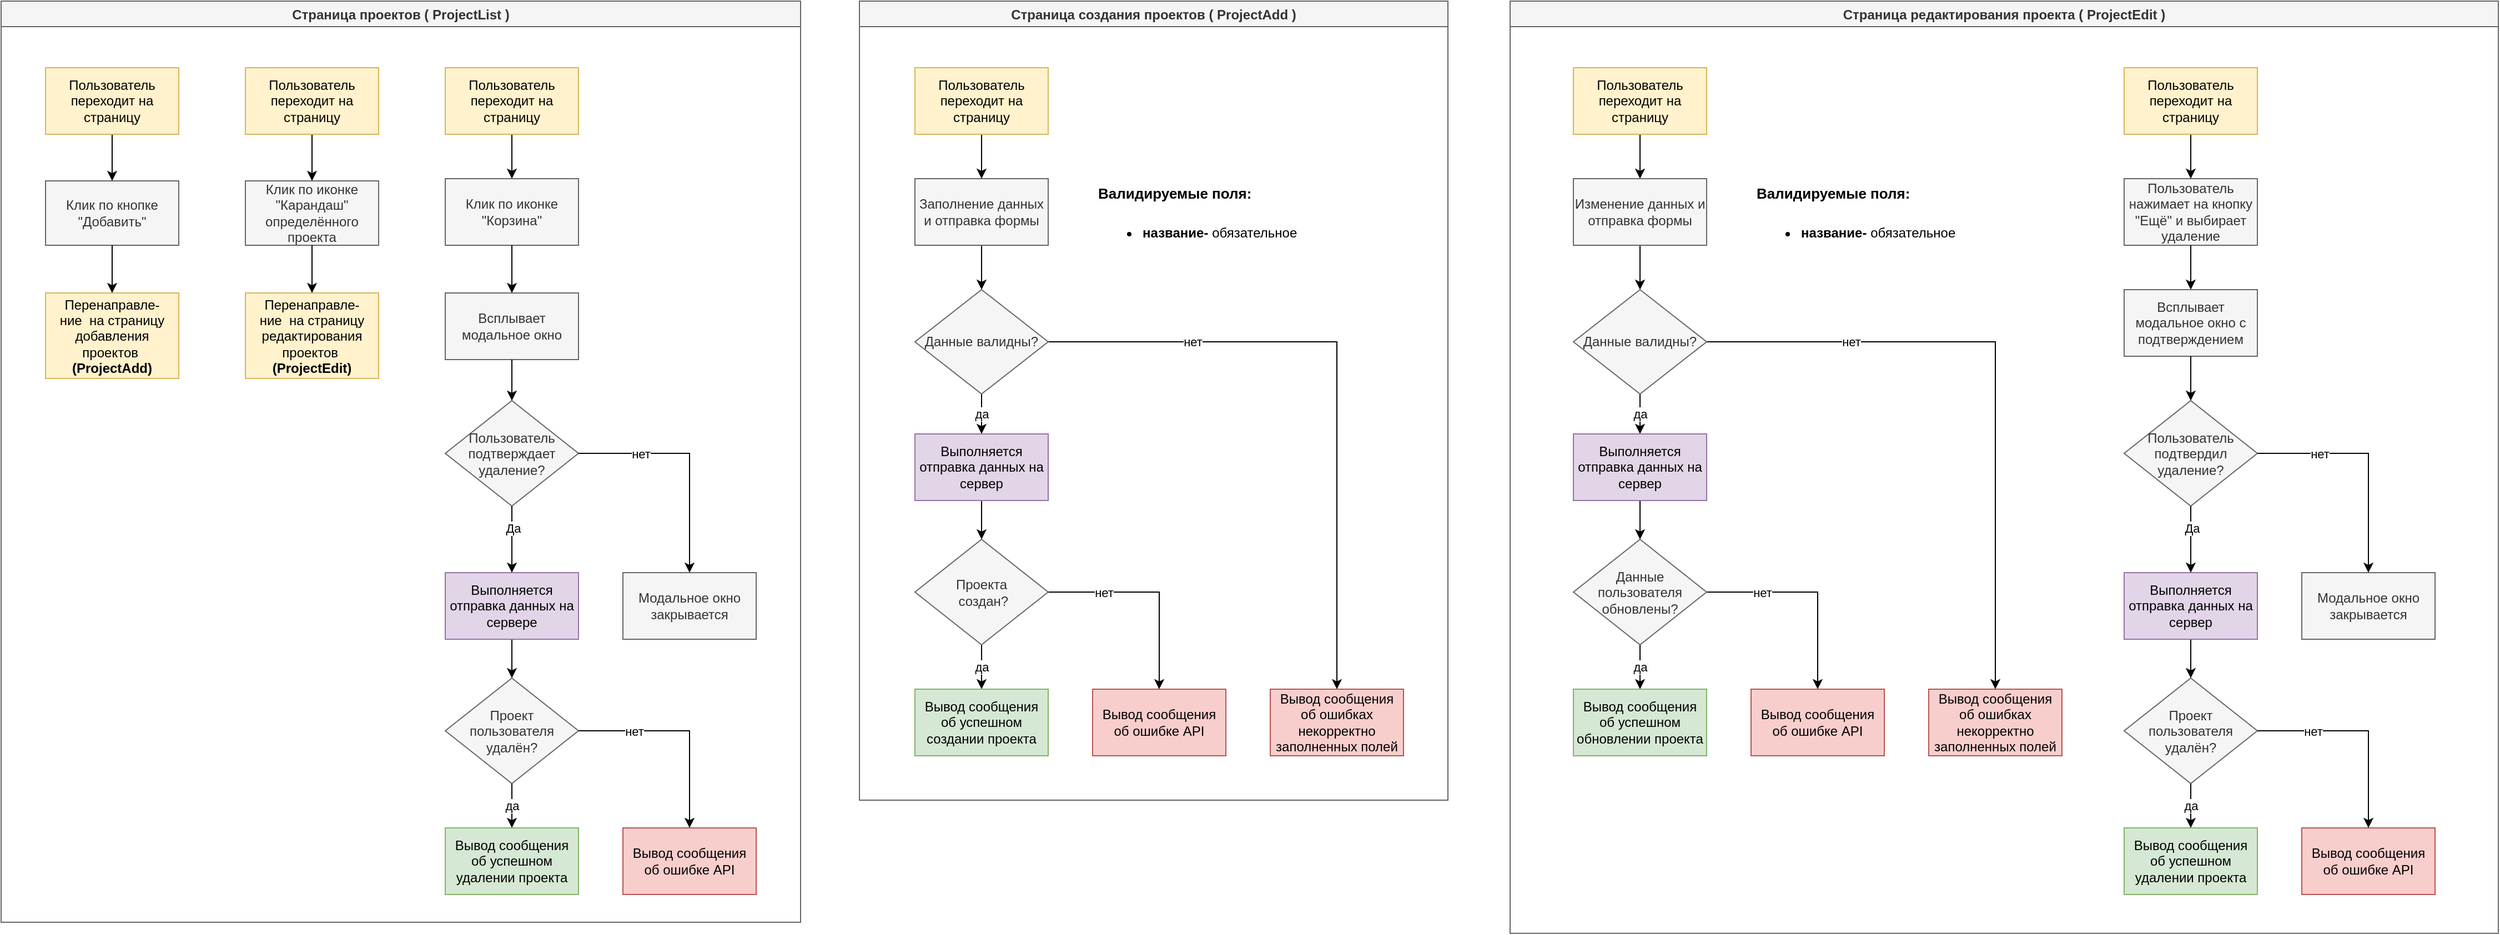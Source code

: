 <mxfile version="14.8.6" type="device"><diagram id="wqQo4bmxNGxBKNHlZBuN" name="Page-1"><mxGraphModel dx="1249" dy="-75" grid="1" gridSize="10" guides="1" tooltips="1" connect="1" arrows="1" fold="1" page="1" pageScale="1" pageWidth="827" pageHeight="1169" math="0" shadow="0"><root><mxCell id="0"/><mxCell id="1" parent="0"/><mxCell id="54tLmOtNqW3PX0irC-Iz-1" value="Страница проектов ( ProjectList )" style="swimlane;fillColor=#f5f5f5;strokeColor=#666666;fontStyle=1;fontColor=#333333;" vertex="1" parent="1"><mxGeometry x="881" y="1200" width="720" height="830" as="geometry"/></mxCell><mxCell id="54tLmOtNqW3PX0irC-Iz-2" value="Клик по иконке &quot;Корзина&quot;" style="rounded=0;whiteSpace=wrap;html=1;fillColor=#f5f5f5;strokeColor=#666666;fontColor=#333333;" vertex="1" parent="54tLmOtNqW3PX0irC-Iz-1"><mxGeometry x="400" y="160" width="120" height="60" as="geometry"/></mxCell><mxCell id="54tLmOtNqW3PX0irC-Iz-3" value="Проект пользователя удалён?" style="rhombus;whiteSpace=wrap;html=1;rounded=0;strokeColor=#666666;fillColor=#f5f5f5;direction=south;fontColor=#333333;" vertex="1" parent="54tLmOtNqW3PX0irC-Iz-1"><mxGeometry x="400" y="610" width="120" height="95" as="geometry"/></mxCell><mxCell id="54tLmOtNqW3PX0irC-Iz-4" value="Вывод сообщения об ошибке API" style="whiteSpace=wrap;html=1;rounded=0;strokeColor=#b85450;fillColor=#f8cecc;" vertex="1" parent="54tLmOtNqW3PX0irC-Iz-1"><mxGeometry x="560" y="745" width="120" height="60" as="geometry"/></mxCell><mxCell id="54tLmOtNqW3PX0irC-Iz-5" value="нет" style="edgeStyle=orthogonalEdgeStyle;rounded=0;orthogonalLoop=1;jettySize=auto;html=1;exitX=0.5;exitY=0;exitDx=0;exitDy=0;entryX=0.5;entryY=0;entryDx=0;entryDy=0;" edge="1" parent="54tLmOtNqW3PX0irC-Iz-1" source="54tLmOtNqW3PX0irC-Iz-3" target="54tLmOtNqW3PX0irC-Iz-4"><mxGeometry x="-0.467" relative="1" as="geometry"><mxPoint as="offset"/></mxGeometry></mxCell><mxCell id="54tLmOtNqW3PX0irC-Iz-6" value="Вывод сообщения об успешном удалении проекта" style="rounded=0;whiteSpace=wrap;html=1;fillColor=#d5e8d4;strokeColor=#82b366;" vertex="1" parent="54tLmOtNqW3PX0irC-Iz-1"><mxGeometry x="400" y="745" width="120" height="60" as="geometry"/></mxCell><mxCell id="54tLmOtNqW3PX0irC-Iz-7" value="да" style="edgeStyle=orthogonalEdgeStyle;rounded=0;orthogonalLoop=1;jettySize=auto;html=1;exitX=1;exitY=0.5;exitDx=0;exitDy=0;entryX=0.5;entryY=0;entryDx=0;entryDy=0;" edge="1" parent="54tLmOtNqW3PX0irC-Iz-1" source="54tLmOtNqW3PX0irC-Iz-3" target="54tLmOtNqW3PX0irC-Iz-6"><mxGeometry relative="1" as="geometry"/></mxCell><mxCell id="54tLmOtNqW3PX0irC-Iz-8" style="edgeStyle=orthogonalEdgeStyle;rounded=0;orthogonalLoop=1;jettySize=auto;html=1;exitX=0.5;exitY=1;exitDx=0;exitDy=0;entryX=0.5;entryY=0;entryDx=0;entryDy=0;" edge="1" parent="54tLmOtNqW3PX0irC-Iz-1" source="54tLmOtNqW3PX0irC-Iz-9" target="54tLmOtNqW3PX0irC-Iz-2"><mxGeometry relative="1" as="geometry"/></mxCell><mxCell id="54tLmOtNqW3PX0irC-Iz-9" value="Пользователь переходит на страницу" style="whiteSpace=wrap;html=1;rounded=0;strokeColor=#d6b656;fillColor=#fff2cc;" vertex="1" parent="54tLmOtNqW3PX0irC-Iz-1"><mxGeometry x="400" y="60" width="120" height="60" as="geometry"/></mxCell><mxCell id="54tLmOtNqW3PX0irC-Iz-10" style="edgeStyle=orthogonalEdgeStyle;rounded=0;orthogonalLoop=1;jettySize=auto;html=1;entryX=0;entryY=0.5;entryDx=0;entryDy=0;" edge="1" parent="54tLmOtNqW3PX0irC-Iz-1" source="54tLmOtNqW3PX0irC-Iz-11" target="54tLmOtNqW3PX0irC-Iz-3"><mxGeometry relative="1" as="geometry"/></mxCell><mxCell id="54tLmOtNqW3PX0irC-Iz-11" value="Выполняется отправка данных на сервере" style="rounded=0;whiteSpace=wrap;html=1;fillColor=#e1d5e7;strokeColor=#9673a6;" vertex="1" parent="54tLmOtNqW3PX0irC-Iz-1"><mxGeometry x="400" y="515" width="120" height="60" as="geometry"/></mxCell><mxCell id="54tLmOtNqW3PX0irC-Iz-12" style="edgeStyle=orthogonalEdgeStyle;rounded=0;orthogonalLoop=1;jettySize=auto;html=1;exitX=0.5;exitY=1;exitDx=0;exitDy=0;entryX=0.5;entryY=0;entryDx=0;entryDy=0;" edge="1" parent="54tLmOtNqW3PX0irC-Iz-1" source="54tLmOtNqW3PX0irC-Iz-2" target="54tLmOtNqW3PX0irC-Iz-28"><mxGeometry relative="1" as="geometry"><mxPoint x="-480" y="-940" as="targetPoint"/></mxGeometry></mxCell><mxCell id="54tLmOtNqW3PX0irC-Iz-13" value="Пользователь подтверждает удаление?" style="rhombus;whiteSpace=wrap;html=1;rounded=0;strokeColor=#666666;fillColor=#f5f5f5;direction=south;fontColor=#333333;" vertex="1" parent="54tLmOtNqW3PX0irC-Iz-1"><mxGeometry x="400" y="360" width="120" height="95" as="geometry"/></mxCell><mxCell id="54tLmOtNqW3PX0irC-Iz-14" value="" style="endArrow=classic;html=1;exitX=1;exitY=0.5;exitDx=0;exitDy=0;entryX=0.5;entryY=0;entryDx=0;entryDy=0;" edge="1" parent="54tLmOtNqW3PX0irC-Iz-1" source="54tLmOtNqW3PX0irC-Iz-13" target="54tLmOtNqW3PX0irC-Iz-11"><mxGeometry width="50" height="50" relative="1" as="geometry"><mxPoint x="430" y="545" as="sourcePoint"/><mxPoint x="530" y="485" as="targetPoint"/><Array as="points"><mxPoint x="460" y="485"/></Array></mxGeometry></mxCell><mxCell id="54tLmOtNqW3PX0irC-Iz-15" value="Да" style="edgeLabel;html=1;align=center;verticalAlign=middle;resizable=0;points=[];" vertex="1" connectable="0" parent="54tLmOtNqW3PX0irC-Iz-14"><mxGeometry x="-0.333" y="1" relative="1" as="geometry"><mxPoint as="offset"/></mxGeometry></mxCell><mxCell id="54tLmOtNqW3PX0irC-Iz-16" value="Модальное окно закрывается" style="whiteSpace=wrap;html=1;rounded=0;strokeColor=#666666;fillColor=#f5f5f5;fontColor=#333333;" vertex="1" parent="54tLmOtNqW3PX0irC-Iz-1"><mxGeometry x="560" y="515" width="120" height="60" as="geometry"/></mxCell><mxCell id="54tLmOtNqW3PX0irC-Iz-17" value="нет" style="edgeStyle=orthogonalEdgeStyle;rounded=0;orthogonalLoop=1;jettySize=auto;html=1;exitX=0.5;exitY=0;exitDx=0;exitDy=0;entryX=0.5;entryY=0;entryDx=0;entryDy=0;" edge="1" parent="54tLmOtNqW3PX0irC-Iz-1" source="54tLmOtNqW3PX0irC-Iz-13" target="54tLmOtNqW3PX0irC-Iz-16"><mxGeometry x="-0.467" relative="1" as="geometry"><mxPoint as="offset"/><mxPoint x="530" y="415" as="sourcePoint"/><mxPoint x="630" y="502.5" as="targetPoint"/></mxGeometry></mxCell><mxCell id="54tLmOtNqW3PX0irC-Iz-18" value="Клик по кнопке &quot;Добавить&quot;" style="rounded=0;whiteSpace=wrap;html=1;fillColor=#f5f5f5;strokeColor=#666666;fontColor=#333333;" vertex="1" parent="54tLmOtNqW3PX0irC-Iz-1"><mxGeometry x="40" y="162" width="120" height="58" as="geometry"/></mxCell><mxCell id="54tLmOtNqW3PX0irC-Iz-19" style="edgeStyle=orthogonalEdgeStyle;rounded=0;orthogonalLoop=1;jettySize=auto;html=1;entryX=0.5;entryY=0;entryDx=0;entryDy=0;" edge="1" parent="54tLmOtNqW3PX0irC-Iz-1" source="54tLmOtNqW3PX0irC-Iz-20" target="54tLmOtNqW3PX0irC-Iz-18"><mxGeometry relative="1" as="geometry"/></mxCell><mxCell id="54tLmOtNqW3PX0irC-Iz-20" value="Пользователь переходит на страницу" style="whiteSpace=wrap;html=1;rounded=0;strokeColor=#d6b656;fillColor=#fff2cc;" vertex="1" parent="54tLmOtNqW3PX0irC-Iz-1"><mxGeometry x="40" y="60" width="120" height="60" as="geometry"/></mxCell><mxCell id="54tLmOtNqW3PX0irC-Iz-21" value="Перенаправле-ние&amp;nbsp;&amp;nbsp;на страницу добавления проектов&amp;nbsp;&lt;br&gt;&lt;b&gt;(ProjectAdd)&lt;/b&gt;" style="whiteSpace=wrap;html=1;rounded=0;strokeColor=#d6b656;fillColor=#fff2cc;" vertex="1" parent="54tLmOtNqW3PX0irC-Iz-1"><mxGeometry x="40" y="263" width="120" height="77" as="geometry"/></mxCell><mxCell id="54tLmOtNqW3PX0irC-Iz-22" style="edgeStyle=orthogonalEdgeStyle;rounded=0;orthogonalLoop=1;jettySize=auto;html=1;exitX=0.5;exitY=1;exitDx=0;exitDy=0;entryX=0.5;entryY=0;entryDx=0;entryDy=0;" edge="1" parent="54tLmOtNqW3PX0irC-Iz-1" source="54tLmOtNqW3PX0irC-Iz-18" target="54tLmOtNqW3PX0irC-Iz-21"><mxGeometry relative="1" as="geometry"><mxPoint x="100.0" y="220" as="sourcePoint"/></mxGeometry></mxCell><mxCell id="54tLmOtNqW3PX0irC-Iz-23" value="Клик по иконке &quot;Карандаш&quot; определённого проекта" style="rounded=0;whiteSpace=wrap;html=1;fillColor=#f5f5f5;strokeColor=#666666;fontColor=#333333;" vertex="1" parent="54tLmOtNqW3PX0irC-Iz-1"><mxGeometry x="220" y="162" width="120" height="58" as="geometry"/></mxCell><mxCell id="54tLmOtNqW3PX0irC-Iz-24" style="edgeStyle=orthogonalEdgeStyle;rounded=0;orthogonalLoop=1;jettySize=auto;html=1;entryX=0.5;entryY=0;entryDx=0;entryDy=0;" edge="1" parent="54tLmOtNqW3PX0irC-Iz-1" source="54tLmOtNqW3PX0irC-Iz-25" target="54tLmOtNqW3PX0irC-Iz-23"><mxGeometry relative="1" as="geometry"/></mxCell><mxCell id="54tLmOtNqW3PX0irC-Iz-25" value="Пользователь переходит на страницу" style="whiteSpace=wrap;html=1;rounded=0;strokeColor=#d6b656;fillColor=#fff2cc;" vertex="1" parent="54tLmOtNqW3PX0irC-Iz-1"><mxGeometry x="220" y="60" width="120" height="60" as="geometry"/></mxCell><mxCell id="54tLmOtNqW3PX0irC-Iz-26" value="Перенаправле-ние&amp;nbsp;&amp;nbsp;на страницу редактирования проектов&amp;nbsp;&lt;br&gt;&lt;b&gt;(ProjectEdit)&lt;/b&gt;" style="whiteSpace=wrap;html=1;rounded=0;strokeColor=#d6b656;fillColor=#fff2cc;" vertex="1" parent="54tLmOtNqW3PX0irC-Iz-1"><mxGeometry x="220" y="263" width="120" height="77" as="geometry"/></mxCell><mxCell id="54tLmOtNqW3PX0irC-Iz-27" style="edgeStyle=orthogonalEdgeStyle;rounded=0;orthogonalLoop=1;jettySize=auto;html=1;exitX=0.5;exitY=1;exitDx=0;exitDy=0;entryX=0.5;entryY=0;entryDx=0;entryDy=0;" edge="1" parent="54tLmOtNqW3PX0irC-Iz-1" source="54tLmOtNqW3PX0irC-Iz-23" target="54tLmOtNqW3PX0irC-Iz-26"><mxGeometry relative="1" as="geometry"><mxPoint x="-570.0" y="-980" as="sourcePoint"/></mxGeometry></mxCell><mxCell id="54tLmOtNqW3PX0irC-Iz-28" value="Всплывает модальное окно" style="rounded=0;whiteSpace=wrap;html=1;fillColor=#f5f5f5;strokeColor=#666666;fontColor=#333333;" vertex="1" parent="54tLmOtNqW3PX0irC-Iz-1"><mxGeometry x="400" y="263" width="120" height="60" as="geometry"/></mxCell><mxCell id="54tLmOtNqW3PX0irC-Iz-29" value="" style="endArrow=classic;html=1;exitX=0.5;exitY=1;exitDx=0;exitDy=0;entryX=0;entryY=0.5;entryDx=0;entryDy=0;" edge="1" parent="54tLmOtNqW3PX0irC-Iz-1" source="54tLmOtNqW3PX0irC-Iz-28" target="54tLmOtNqW3PX0irC-Iz-13"><mxGeometry width="50" height="50" relative="1" as="geometry"><mxPoint x="459" y="380" as="sourcePoint"/><mxPoint x="509" y="330" as="targetPoint"/></mxGeometry></mxCell><mxCell id="54tLmOtNqW3PX0irC-Iz-30" value="Страница создания проектов ( ProjectAdd )" style="swimlane;fillColor=#f5f5f5;strokeColor=#666666;fontStyle=1;fontColor=#333333;startSize=23;" vertex="1" parent="1"><mxGeometry x="1654" y="1200" width="530" height="720" as="geometry"/></mxCell><mxCell id="54tLmOtNqW3PX0irC-Iz-31" style="edgeStyle=orthogonalEdgeStyle;rounded=0;orthogonalLoop=1;jettySize=auto;html=1;exitX=0.5;exitY=1;exitDx=0;exitDy=0;entryX=0.5;entryY=0;entryDx=0;entryDy=0;" edge="1" parent="54tLmOtNqW3PX0irC-Iz-30" source="54tLmOtNqW3PX0irC-Iz-32" target="54tLmOtNqW3PX0irC-Iz-44"><mxGeometry relative="1" as="geometry"><mxPoint x="110" y="260" as="targetPoint"/></mxGeometry></mxCell><mxCell id="54tLmOtNqW3PX0irC-Iz-32" value="Заполнение данных и отправка формы" style="rounded=0;whiteSpace=wrap;html=1;fillColor=#f5f5f5;strokeColor=#666666;fontColor=#333333;" vertex="1" parent="54tLmOtNqW3PX0irC-Iz-30"><mxGeometry x="50" y="160" width="120" height="60" as="geometry"/></mxCell><mxCell id="54tLmOtNqW3PX0irC-Iz-33" value="да" style="edgeStyle=orthogonalEdgeStyle;rounded=0;orthogonalLoop=1;jettySize=auto;html=1;exitX=1;exitY=0.5;exitDx=0;exitDy=0;entryX=0.5;entryY=0;entryDx=0;entryDy=0;" edge="1" parent="54tLmOtNqW3PX0irC-Iz-30" source="54tLmOtNqW3PX0irC-Iz-35" target="54tLmOtNqW3PX0irC-Iz-39"><mxGeometry relative="1" as="geometry"/></mxCell><mxCell id="54tLmOtNqW3PX0irC-Iz-34" value="нет" style="edgeStyle=orthogonalEdgeStyle;rounded=0;orthogonalLoop=1;jettySize=auto;html=1;exitX=0.5;exitY=0;exitDx=0;exitDy=0;entryX=0.5;entryY=0;entryDx=0;entryDy=0;" edge="1" parent="54tLmOtNqW3PX0irC-Iz-30" source="54tLmOtNqW3PX0irC-Iz-35" target="54tLmOtNqW3PX0irC-Iz-38"><mxGeometry x="-0.467" relative="1" as="geometry"><mxPoint as="offset"/></mxGeometry></mxCell><mxCell id="54tLmOtNqW3PX0irC-Iz-35" value="Проекта&lt;br&gt;&amp;nbsp;создан?" style="rhombus;whiteSpace=wrap;html=1;rounded=0;strokeColor=#666666;fillColor=#f5f5f5;direction=south;fontColor=#333333;" vertex="1" parent="54tLmOtNqW3PX0irC-Iz-30"><mxGeometry x="50" y="485" width="120" height="95" as="geometry"/></mxCell><mxCell id="54tLmOtNqW3PX0irC-Iz-36" value="Вывод сообщения об ошибках некорректно заполненных полей" style="whiteSpace=wrap;html=1;rounded=0;strokeColor=#b85450;fillColor=#f8cecc;" vertex="1" parent="54tLmOtNqW3PX0irC-Iz-30"><mxGeometry x="370" y="620" width="120" height="60" as="geometry"/></mxCell><mxCell id="54tLmOtNqW3PX0irC-Iz-37" value="&lt;h1&gt;&lt;font style=&quot;font-size: 13px&quot;&gt;Валидируемые поля:&lt;/font&gt;&lt;/h1&gt;&lt;div&gt;&lt;ul&gt;&lt;li&gt;&lt;font style=&quot;font-size: 13px&quot;&gt;&lt;b style=&quot;font-size: 12px&quot;&gt;название-&lt;/b&gt;&lt;span style=&quot;font-size: 12px&quot;&gt;&amp;nbsp;обязательное&lt;/span&gt;&lt;/font&gt;&lt;/li&gt;&lt;/ul&gt;&lt;/div&gt;&lt;p&gt;&lt;br&gt;&lt;/p&gt;&lt;p&gt;&lt;br&gt;&lt;/p&gt;&lt;p&gt;&lt;br&gt;&lt;/p&gt;&lt;p&gt;&lt;br&gt;&lt;/p&gt;&lt;p&gt;&lt;br&gt;&lt;/p&gt;" style="text;html=1;strokeColor=none;fillColor=none;spacing=5;spacingTop=-20;whiteSpace=wrap;overflow=hidden;rounded=0;" vertex="1" parent="54tLmOtNqW3PX0irC-Iz-30"><mxGeometry x="210" y="150" width="336" height="100" as="geometry"/></mxCell><mxCell id="54tLmOtNqW3PX0irC-Iz-38" value="Вывод сообщения об ошибке API" style="whiteSpace=wrap;html=1;rounded=0;strokeColor=#b85450;fillColor=#f8cecc;" vertex="1" parent="54tLmOtNqW3PX0irC-Iz-30"><mxGeometry x="210" y="620" width="120" height="60" as="geometry"/></mxCell><mxCell id="54tLmOtNqW3PX0irC-Iz-39" value="Вывод сообщения об успешном создании проекта" style="rounded=0;whiteSpace=wrap;html=1;fillColor=#d5e8d4;strokeColor=#82b366;" vertex="1" parent="54tLmOtNqW3PX0irC-Iz-30"><mxGeometry x="50" y="620" width="120" height="60" as="geometry"/></mxCell><mxCell id="54tLmOtNqW3PX0irC-Iz-40" style="edgeStyle=orthogonalEdgeStyle;rounded=0;orthogonalLoop=1;jettySize=auto;html=1;exitX=0.5;exitY=1;exitDx=0;exitDy=0;entryX=0.5;entryY=0;entryDx=0;entryDy=0;" edge="1" parent="54tLmOtNqW3PX0irC-Iz-30" source="54tLmOtNqW3PX0irC-Iz-41" target="54tLmOtNqW3PX0irC-Iz-32"><mxGeometry relative="1" as="geometry"/></mxCell><mxCell id="54tLmOtNqW3PX0irC-Iz-41" value="Пользователь переходит на страницу" style="whiteSpace=wrap;html=1;rounded=0;strokeColor=#d6b656;fillColor=#fff2cc;" vertex="1" parent="54tLmOtNqW3PX0irC-Iz-30"><mxGeometry x="50" y="60" width="120" height="60" as="geometry"/></mxCell><mxCell id="54tLmOtNqW3PX0irC-Iz-42" value="да" style="edgeStyle=orthogonalEdgeStyle;rounded=0;orthogonalLoop=1;jettySize=auto;html=1;exitX=0.5;exitY=1;exitDx=0;exitDy=0;entryX=0.5;entryY=0;entryDx=0;entryDy=0;" edge="1" parent="54tLmOtNqW3PX0irC-Iz-30" source="54tLmOtNqW3PX0irC-Iz-44" target="54tLmOtNqW3PX0irC-Iz-46"><mxGeometry relative="1" as="geometry"/></mxCell><mxCell id="54tLmOtNqW3PX0irC-Iz-43" value="нет" style="edgeStyle=orthogonalEdgeStyle;rounded=0;orthogonalLoop=1;jettySize=auto;html=1;entryX=0.5;entryY=0;entryDx=0;entryDy=0;" edge="1" parent="54tLmOtNqW3PX0irC-Iz-30" source="54tLmOtNqW3PX0irC-Iz-44" target="54tLmOtNqW3PX0irC-Iz-36"><mxGeometry x="-0.546" relative="1" as="geometry"><mxPoint as="offset"/></mxGeometry></mxCell><mxCell id="54tLmOtNqW3PX0irC-Iz-44" value="Данные валидны?" style="rhombus;whiteSpace=wrap;html=1;fillColor=#f5f5f5;strokeColor=#666666;strokeWidth=1;fontColor=#333333;fontStyle=0" vertex="1" parent="54tLmOtNqW3PX0irC-Iz-30"><mxGeometry x="50" y="260" width="120" height="94" as="geometry"/></mxCell><mxCell id="54tLmOtNqW3PX0irC-Iz-45" style="edgeStyle=orthogonalEdgeStyle;rounded=0;orthogonalLoop=1;jettySize=auto;html=1;entryX=0;entryY=0.5;entryDx=0;entryDy=0;" edge="1" parent="54tLmOtNqW3PX0irC-Iz-30" source="54tLmOtNqW3PX0irC-Iz-46" target="54tLmOtNqW3PX0irC-Iz-35"><mxGeometry relative="1" as="geometry"/></mxCell><mxCell id="54tLmOtNqW3PX0irC-Iz-46" value="Выполняется отправка данных на сервер" style="rounded=0;whiteSpace=wrap;html=1;fillColor=#e1d5e7;strokeColor=#9673a6;" vertex="1" parent="54tLmOtNqW3PX0irC-Iz-30"><mxGeometry x="50" y="390" width="120" height="60" as="geometry"/></mxCell><mxCell id="54tLmOtNqW3PX0irC-Iz-47" value="Страница редактирования проекта ( ProjectEdit )" style="swimlane;fillColor=#f5f5f5;strokeColor=#666666;fontStyle=1;fontColor=#333333;" vertex="1" parent="1"><mxGeometry x="2240" y="1200" width="890" height="840" as="geometry"/></mxCell><mxCell id="54tLmOtNqW3PX0irC-Iz-48" style="edgeStyle=orthogonalEdgeStyle;rounded=0;orthogonalLoop=1;jettySize=auto;html=1;exitX=0.5;exitY=1;exitDx=0;exitDy=0;entryX=0.5;entryY=0;entryDx=0;entryDy=0;" edge="1" parent="54tLmOtNqW3PX0irC-Iz-47" source="54tLmOtNqW3PX0irC-Iz-49" target="54tLmOtNqW3PX0irC-Iz-60"><mxGeometry relative="1" as="geometry"><mxPoint x="117.0" y="260" as="targetPoint"/></mxGeometry></mxCell><mxCell id="54tLmOtNqW3PX0irC-Iz-49" value="Изменение данных и отправка формы" style="rounded=0;whiteSpace=wrap;html=1;fillColor=#f5f5f5;strokeColor=#666666;fontColor=#333333;" vertex="1" parent="54tLmOtNqW3PX0irC-Iz-47"><mxGeometry x="57" y="160" width="120" height="60" as="geometry"/></mxCell><mxCell id="54tLmOtNqW3PX0irC-Iz-50" value="да" style="edgeStyle=orthogonalEdgeStyle;rounded=0;orthogonalLoop=1;jettySize=auto;html=1;exitX=1;exitY=0.5;exitDx=0;exitDy=0;entryX=0.5;entryY=0;entryDx=0;entryDy=0;" edge="1" parent="54tLmOtNqW3PX0irC-Iz-47" source="54tLmOtNqW3PX0irC-Iz-52" target="54tLmOtNqW3PX0irC-Iz-55"><mxGeometry relative="1" as="geometry"/></mxCell><mxCell id="54tLmOtNqW3PX0irC-Iz-51" value="нет" style="edgeStyle=orthogonalEdgeStyle;rounded=0;orthogonalLoop=1;jettySize=auto;html=1;exitX=0.5;exitY=0;exitDx=0;exitDy=0;entryX=0.5;entryY=0;entryDx=0;entryDy=0;" edge="1" parent="54tLmOtNqW3PX0irC-Iz-47" source="54tLmOtNqW3PX0irC-Iz-52" target="54tLmOtNqW3PX0irC-Iz-54"><mxGeometry x="-0.467" relative="1" as="geometry"><mxPoint as="offset"/></mxGeometry></mxCell><mxCell id="54tLmOtNqW3PX0irC-Iz-52" value="Данные пользователя обновлены?" style="rhombus;whiteSpace=wrap;html=1;rounded=0;strokeColor=#666666;fillColor=#f5f5f5;direction=south;fontColor=#333333;" vertex="1" parent="54tLmOtNqW3PX0irC-Iz-47"><mxGeometry x="57" y="485" width="120" height="95" as="geometry"/></mxCell><mxCell id="54tLmOtNqW3PX0irC-Iz-53" value="Вывод сообщения об ошибках некорректно заполненных полей" style="whiteSpace=wrap;html=1;rounded=0;strokeColor=#b85450;fillColor=#f8cecc;" vertex="1" parent="54tLmOtNqW3PX0irC-Iz-47"><mxGeometry x="377" y="620" width="120" height="60" as="geometry"/></mxCell><mxCell id="54tLmOtNqW3PX0irC-Iz-54" value="Вывод сообщения об ошибке API" style="whiteSpace=wrap;html=1;rounded=0;strokeColor=#b85450;fillColor=#f8cecc;" vertex="1" parent="54tLmOtNqW3PX0irC-Iz-47"><mxGeometry x="217" y="620" width="120" height="60" as="geometry"/></mxCell><mxCell id="54tLmOtNqW3PX0irC-Iz-55" value="Вывод сообщения об успешном обновлении проекта" style="rounded=0;whiteSpace=wrap;html=1;fillColor=#d5e8d4;strokeColor=#82b366;" vertex="1" parent="54tLmOtNqW3PX0irC-Iz-47"><mxGeometry x="57" y="620" width="120" height="60" as="geometry"/></mxCell><mxCell id="54tLmOtNqW3PX0irC-Iz-56" style="edgeStyle=orthogonalEdgeStyle;rounded=0;orthogonalLoop=1;jettySize=auto;html=1;exitX=0.5;exitY=1;exitDx=0;exitDy=0;entryX=0.5;entryY=0;entryDx=0;entryDy=0;" edge="1" parent="54tLmOtNqW3PX0irC-Iz-47" source="54tLmOtNqW3PX0irC-Iz-57" target="54tLmOtNqW3PX0irC-Iz-49"><mxGeometry relative="1" as="geometry"/></mxCell><mxCell id="54tLmOtNqW3PX0irC-Iz-57" value="Пользователь переходит на страницу" style="whiteSpace=wrap;html=1;rounded=0;strokeColor=#d6b656;fillColor=#fff2cc;" vertex="1" parent="54tLmOtNqW3PX0irC-Iz-47"><mxGeometry x="57" y="60" width="120" height="60" as="geometry"/></mxCell><mxCell id="54tLmOtNqW3PX0irC-Iz-58" value="да" style="edgeStyle=orthogonalEdgeStyle;rounded=0;orthogonalLoop=1;jettySize=auto;html=1;exitX=0.5;exitY=1;exitDx=0;exitDy=0;entryX=0.5;entryY=0;entryDx=0;entryDy=0;" edge="1" parent="54tLmOtNqW3PX0irC-Iz-47" source="54tLmOtNqW3PX0irC-Iz-60" target="54tLmOtNqW3PX0irC-Iz-62"><mxGeometry relative="1" as="geometry"/></mxCell><mxCell id="54tLmOtNqW3PX0irC-Iz-59" value="нет" style="edgeStyle=orthogonalEdgeStyle;rounded=0;orthogonalLoop=1;jettySize=auto;html=1;entryX=0.5;entryY=0;entryDx=0;entryDy=0;" edge="1" parent="54tLmOtNqW3PX0irC-Iz-47" source="54tLmOtNqW3PX0irC-Iz-60" target="54tLmOtNqW3PX0irC-Iz-53"><mxGeometry x="-0.546" relative="1" as="geometry"><mxPoint as="offset"/></mxGeometry></mxCell><mxCell id="54tLmOtNqW3PX0irC-Iz-60" value="Данные валидны?" style="rhombus;whiteSpace=wrap;html=1;fillColor=#f5f5f5;strokeColor=#666666;strokeWidth=1;fontColor=#333333;fontStyle=0" vertex="1" parent="54tLmOtNqW3PX0irC-Iz-47"><mxGeometry x="57" y="260" width="120" height="94" as="geometry"/></mxCell><mxCell id="54tLmOtNqW3PX0irC-Iz-61" style="edgeStyle=orthogonalEdgeStyle;rounded=0;orthogonalLoop=1;jettySize=auto;html=1;entryX=0;entryY=0.5;entryDx=0;entryDy=0;" edge="1" parent="54tLmOtNqW3PX0irC-Iz-47" source="54tLmOtNqW3PX0irC-Iz-62" target="54tLmOtNqW3PX0irC-Iz-52"><mxGeometry relative="1" as="geometry"/></mxCell><mxCell id="54tLmOtNqW3PX0irC-Iz-62" value="Выполняется отправка данных на сервер" style="rounded=0;whiteSpace=wrap;html=1;fillColor=#e1d5e7;strokeColor=#9673a6;" vertex="1" parent="54tLmOtNqW3PX0irC-Iz-47"><mxGeometry x="57" y="390" width="120" height="60" as="geometry"/></mxCell><mxCell id="54tLmOtNqW3PX0irC-Iz-63" value="&lt;h1&gt;&lt;font style=&quot;font-size: 13px&quot;&gt;Валидируемые поля:&lt;/font&gt;&lt;/h1&gt;&lt;div&gt;&lt;ul&gt;&lt;li&gt;&lt;font style=&quot;font-size: 13px&quot;&gt;&lt;b style=&quot;font-size: 12px&quot;&gt;название-&lt;/b&gt;&lt;span style=&quot;font-size: 12px&quot;&gt;&amp;nbsp;обязательное&lt;/span&gt;&lt;/font&gt;&lt;/li&gt;&lt;/ul&gt;&lt;/div&gt;&lt;p&gt;&lt;br&gt;&lt;/p&gt;&lt;p&gt;&lt;br&gt;&lt;/p&gt;&lt;p&gt;&lt;br&gt;&lt;/p&gt;&lt;p&gt;&lt;br&gt;&lt;/p&gt;&lt;p&gt;&lt;br&gt;&lt;/p&gt;" style="text;html=1;strokeColor=none;fillColor=none;spacing=5;spacingTop=-20;whiteSpace=wrap;overflow=hidden;rounded=0;" vertex="1" parent="54tLmOtNqW3PX0irC-Iz-47"><mxGeometry x="217" y="150" width="336" height="100" as="geometry"/></mxCell><mxCell id="54tLmOtNqW3PX0irC-Iz-64" value="Пользователь нажимает на кнопку &quot;Ещё&quot; и выбирает удаление" style="rounded=0;whiteSpace=wrap;html=1;fillColor=#f5f5f5;strokeColor=#666666;fontColor=#333333;" vertex="1" parent="54tLmOtNqW3PX0irC-Iz-47"><mxGeometry x="553" y="160" width="120" height="60" as="geometry"/></mxCell><mxCell id="54tLmOtNqW3PX0irC-Iz-65" value="Проект пользователя удалён?" style="rhombus;whiteSpace=wrap;html=1;rounded=0;strokeColor=#666666;fillColor=#f5f5f5;direction=south;fontColor=#333333;" vertex="1" parent="54tLmOtNqW3PX0irC-Iz-47"><mxGeometry x="553" y="610" width="120" height="95" as="geometry"/></mxCell><mxCell id="54tLmOtNqW3PX0irC-Iz-66" value="Вывод сообщения об ошибке API" style="whiteSpace=wrap;html=1;rounded=0;strokeColor=#b85450;fillColor=#f8cecc;" vertex="1" parent="54tLmOtNqW3PX0irC-Iz-47"><mxGeometry x="713" y="745" width="120" height="60" as="geometry"/></mxCell><mxCell id="54tLmOtNqW3PX0irC-Iz-67" value="нет" style="edgeStyle=orthogonalEdgeStyle;rounded=0;orthogonalLoop=1;jettySize=auto;html=1;exitX=0.5;exitY=0;exitDx=0;exitDy=0;entryX=0.5;entryY=0;entryDx=0;entryDy=0;" edge="1" parent="54tLmOtNqW3PX0irC-Iz-47" source="54tLmOtNqW3PX0irC-Iz-65" target="54tLmOtNqW3PX0irC-Iz-66"><mxGeometry x="-0.467" relative="1" as="geometry"><mxPoint as="offset"/></mxGeometry></mxCell><mxCell id="54tLmOtNqW3PX0irC-Iz-68" value="Вывод сообщения об успешном удалении проекта" style="rounded=0;whiteSpace=wrap;html=1;fillColor=#d5e8d4;strokeColor=#82b366;" vertex="1" parent="54tLmOtNqW3PX0irC-Iz-47"><mxGeometry x="553" y="745" width="120" height="60" as="geometry"/></mxCell><mxCell id="54tLmOtNqW3PX0irC-Iz-69" value="да" style="edgeStyle=orthogonalEdgeStyle;rounded=0;orthogonalLoop=1;jettySize=auto;html=1;exitX=1;exitY=0.5;exitDx=0;exitDy=0;entryX=0.5;entryY=0;entryDx=0;entryDy=0;" edge="1" parent="54tLmOtNqW3PX0irC-Iz-47" source="54tLmOtNqW3PX0irC-Iz-65" target="54tLmOtNqW3PX0irC-Iz-68"><mxGeometry relative="1" as="geometry"/></mxCell><mxCell id="54tLmOtNqW3PX0irC-Iz-70" style="edgeStyle=orthogonalEdgeStyle;rounded=0;orthogonalLoop=1;jettySize=auto;html=1;exitX=0.5;exitY=1;exitDx=0;exitDy=0;entryX=0.5;entryY=0;entryDx=0;entryDy=0;" edge="1" parent="54tLmOtNqW3PX0irC-Iz-47" source="54tLmOtNqW3PX0irC-Iz-71" target="54tLmOtNqW3PX0irC-Iz-64"><mxGeometry relative="1" as="geometry"/></mxCell><mxCell id="54tLmOtNqW3PX0irC-Iz-71" value="Пользователь переходит на страницу" style="whiteSpace=wrap;html=1;rounded=0;strokeColor=#d6b656;fillColor=#fff2cc;" vertex="1" parent="54tLmOtNqW3PX0irC-Iz-47"><mxGeometry x="553" y="60" width="120" height="60" as="geometry"/></mxCell><mxCell id="54tLmOtNqW3PX0irC-Iz-72" style="edgeStyle=orthogonalEdgeStyle;rounded=0;orthogonalLoop=1;jettySize=auto;html=1;entryX=0;entryY=0.5;entryDx=0;entryDy=0;" edge="1" parent="54tLmOtNqW3PX0irC-Iz-47" source="54tLmOtNqW3PX0irC-Iz-73" target="54tLmOtNqW3PX0irC-Iz-65"><mxGeometry relative="1" as="geometry"/></mxCell><mxCell id="54tLmOtNqW3PX0irC-Iz-73" value="Выполняется отправка данных на сервер" style="rounded=0;whiteSpace=wrap;html=1;fillColor=#e1d5e7;strokeColor=#9673a6;" vertex="1" parent="54tLmOtNqW3PX0irC-Iz-47"><mxGeometry x="553" y="515" width="120" height="60" as="geometry"/></mxCell><mxCell id="54tLmOtNqW3PX0irC-Iz-74" style="edgeStyle=orthogonalEdgeStyle;rounded=0;orthogonalLoop=1;jettySize=auto;html=1;exitX=0.5;exitY=1;exitDx=0;exitDy=0;entryX=0.5;entryY=0;entryDx=0;entryDy=0;" edge="1" parent="54tLmOtNqW3PX0irC-Iz-47" source="54tLmOtNqW3PX0irC-Iz-64" target="54tLmOtNqW3PX0irC-Iz-80"><mxGeometry relative="1" as="geometry"><mxPoint x="-327" y="-940" as="targetPoint"/></mxGeometry></mxCell><mxCell id="54tLmOtNqW3PX0irC-Iz-75" value="Пользователь подтвердил удаление?" style="rhombus;whiteSpace=wrap;html=1;rounded=0;strokeColor=#666666;fillColor=#f5f5f5;direction=south;fontColor=#333333;" vertex="1" parent="54tLmOtNqW3PX0irC-Iz-47"><mxGeometry x="553" y="360" width="120" height="95" as="geometry"/></mxCell><mxCell id="54tLmOtNqW3PX0irC-Iz-76" value="" style="endArrow=classic;html=1;exitX=1;exitY=0.5;exitDx=0;exitDy=0;entryX=0.5;entryY=0;entryDx=0;entryDy=0;" edge="1" parent="54tLmOtNqW3PX0irC-Iz-47" source="54tLmOtNqW3PX0irC-Iz-75" target="54tLmOtNqW3PX0irC-Iz-73"><mxGeometry width="50" height="50" relative="1" as="geometry"><mxPoint x="583" y="545" as="sourcePoint"/><mxPoint x="683" y="485" as="targetPoint"/><Array as="points"><mxPoint x="613" y="485"/></Array></mxGeometry></mxCell><mxCell id="54tLmOtNqW3PX0irC-Iz-77" value="Да" style="edgeLabel;html=1;align=center;verticalAlign=middle;resizable=0;points=[];" vertex="1" connectable="0" parent="54tLmOtNqW3PX0irC-Iz-76"><mxGeometry x="-0.333" y="1" relative="1" as="geometry"><mxPoint as="offset"/></mxGeometry></mxCell><mxCell id="54tLmOtNqW3PX0irC-Iz-78" value="Модальное окно закрывается" style="whiteSpace=wrap;html=1;rounded=0;strokeColor=#666666;fillColor=#f5f5f5;fontColor=#333333;" vertex="1" parent="54tLmOtNqW3PX0irC-Iz-47"><mxGeometry x="713" y="515" width="120" height="60" as="geometry"/></mxCell><mxCell id="54tLmOtNqW3PX0irC-Iz-79" value="нет" style="edgeStyle=orthogonalEdgeStyle;rounded=0;orthogonalLoop=1;jettySize=auto;html=1;exitX=0.5;exitY=0;exitDx=0;exitDy=0;entryX=0.5;entryY=0;entryDx=0;entryDy=0;" edge="1" parent="54tLmOtNqW3PX0irC-Iz-47" source="54tLmOtNqW3PX0irC-Iz-75" target="54tLmOtNqW3PX0irC-Iz-78"><mxGeometry x="-0.467" relative="1" as="geometry"><mxPoint as="offset"/><mxPoint x="683" y="415" as="sourcePoint"/><mxPoint x="783" y="502.5" as="targetPoint"/></mxGeometry></mxCell><mxCell id="54tLmOtNqW3PX0irC-Iz-80" value="Всплывает модальное окно с подтверждением" style="rounded=0;whiteSpace=wrap;html=1;fillColor=#f5f5f5;strokeColor=#666666;fontColor=#333333;" vertex="1" parent="54tLmOtNqW3PX0irC-Iz-47"><mxGeometry x="553" y="260" width="120" height="60" as="geometry"/></mxCell><mxCell id="54tLmOtNqW3PX0irC-Iz-81" value="" style="endArrow=classic;html=1;exitX=0.5;exitY=1;exitDx=0;exitDy=0;entryX=0;entryY=0.5;entryDx=0;entryDy=0;" edge="1" parent="54tLmOtNqW3PX0irC-Iz-47" source="54tLmOtNqW3PX0irC-Iz-80" target="54tLmOtNqW3PX0irC-Iz-75"><mxGeometry width="50" height="50" relative="1" as="geometry"><mxPoint x="693" y="470" as="sourcePoint"/><mxPoint x="743" y="420" as="targetPoint"/></mxGeometry></mxCell></root></mxGraphModel></diagram></mxfile>